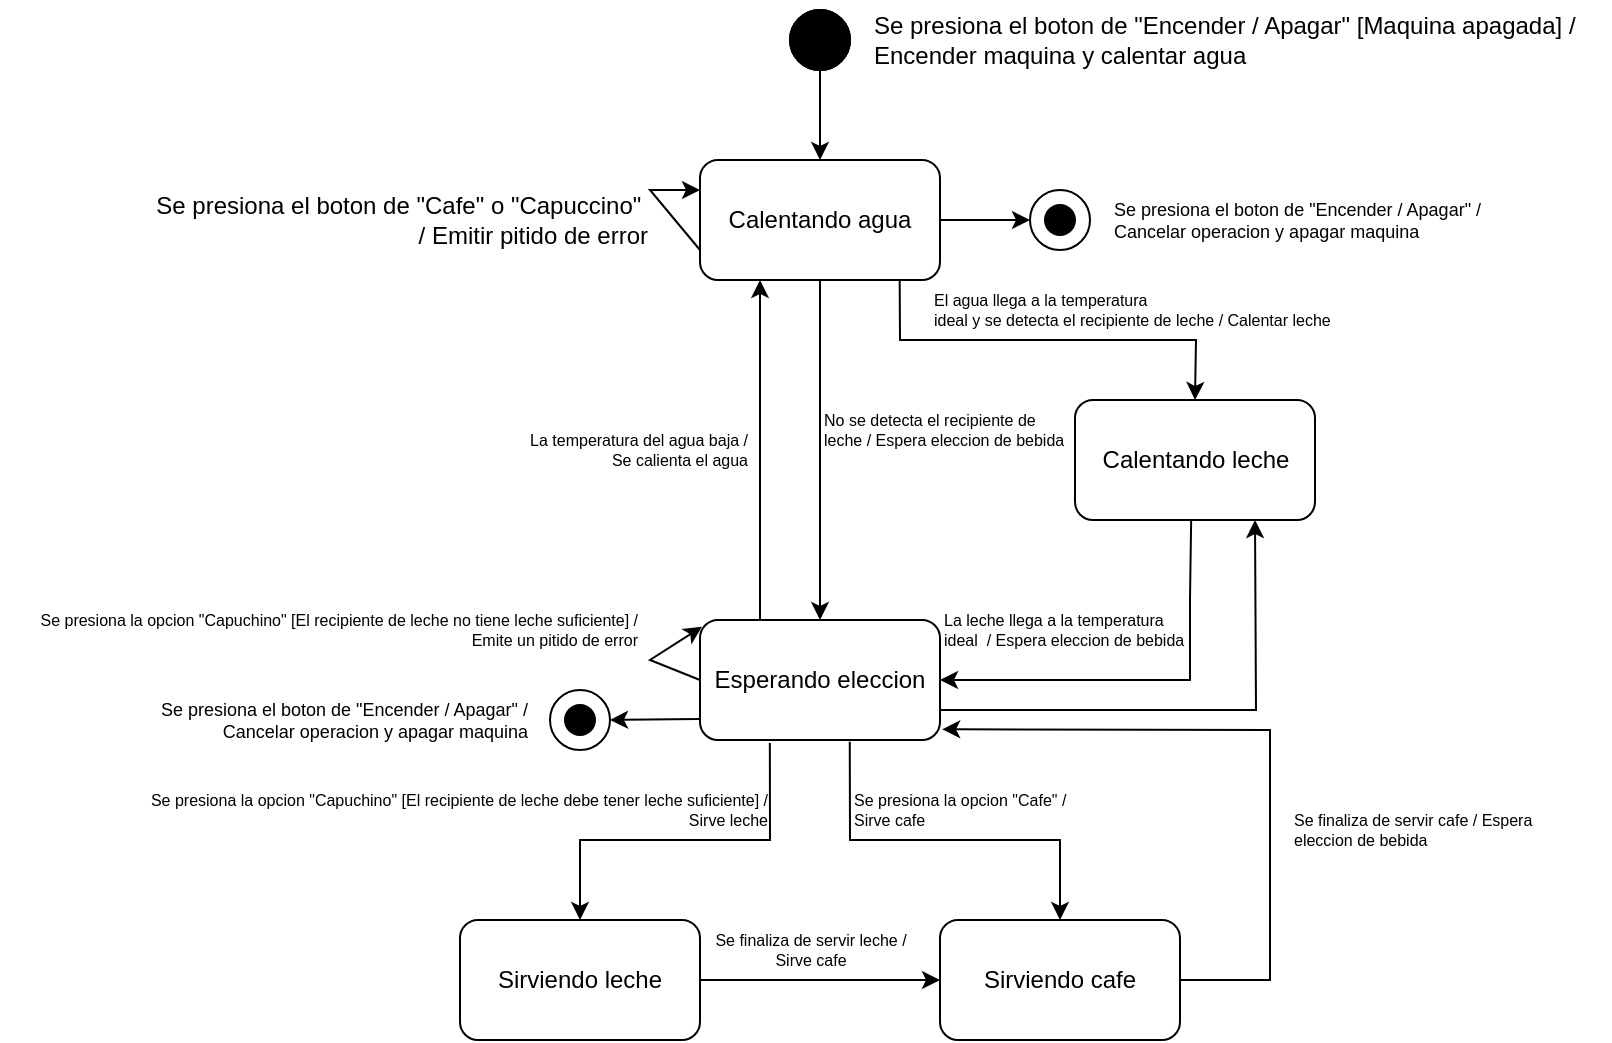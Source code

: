 <mxfile version="24.8.3">
  <diagram name="Page-1" id="7meJ4TguWpIimtt2nCbU">
    <mxGraphModel dx="810" dy="468" grid="1" gridSize="10" guides="1" tooltips="1" connect="1" arrows="1" fold="1" page="1" pageScale="1" pageWidth="850" pageHeight="1100" math="0" shadow="0">
      <root>
        <mxCell id="0" />
        <mxCell id="1" parent="0" />
        <mxCell id="Q2jFAfs4uQEABFIioy76-4" value="" style="edgeStyle=orthogonalEdgeStyle;rounded=0;orthogonalLoop=1;jettySize=auto;html=1;" edge="1" parent="1" source="Q2jFAfs4uQEABFIioy76-1" target="Q2jFAfs4uQEABFIioy76-3">
          <mxGeometry relative="1" as="geometry" />
        </mxCell>
        <mxCell id="Q2jFAfs4uQEABFIioy76-1" value="" style="ellipse;whiteSpace=wrap;html=1;aspect=fixed;fillColor=#000000;" vertex="1" parent="1">
          <mxGeometry x="410" y="65" width="30" height="30" as="geometry" />
        </mxCell>
        <mxCell id="Q2jFAfs4uQEABFIioy76-2" value="Se presiona el boton de &quot;Encender / Apagar&quot; [Maquina apagada] /&lt;div&gt;Encender maquina y calentar agua&lt;/div&gt;" style="text;html=1;align=left;verticalAlign=middle;resizable=0;points=[];autosize=1;strokeColor=none;fillColor=none;" vertex="1" parent="1">
          <mxGeometry x="450" y="60" width="370" height="40" as="geometry" />
        </mxCell>
        <mxCell id="Q2jFAfs4uQEABFIioy76-16" value="" style="edgeStyle=orthogonalEdgeStyle;rounded=0;orthogonalLoop=1;jettySize=auto;html=1;entryX=0;entryY=0.5;entryDx=0;entryDy=0;" edge="1" parent="1" source="Q2jFAfs4uQEABFIioy76-3" target="Q2jFAfs4uQEABFIioy76-14">
          <mxGeometry relative="1" as="geometry" />
        </mxCell>
        <mxCell id="Q2jFAfs4uQEABFIioy76-3" value="Calentando agua" style="rounded=1;whiteSpace=wrap;html=1;" vertex="1" parent="1">
          <mxGeometry x="365" y="140" width="120" height="60" as="geometry" />
        </mxCell>
        <mxCell id="Q2jFAfs4uQEABFIioy76-5" value="" style="endArrow=classic;html=1;rounded=0;exitX=0;exitY=0.75;exitDx=0;exitDy=0;entryX=0;entryY=0.25;entryDx=0;entryDy=0;" edge="1" parent="1" source="Q2jFAfs4uQEABFIioy76-3" target="Q2jFAfs4uQEABFIioy76-3">
          <mxGeometry width="50" height="50" relative="1" as="geometry">
            <mxPoint x="310" y="260" as="sourcePoint" />
            <mxPoint x="360" y="210" as="targetPoint" />
            <Array as="points">
              <mxPoint x="340" y="155" />
            </Array>
          </mxGeometry>
        </mxCell>
        <mxCell id="Q2jFAfs4uQEABFIioy76-6" value="Se presiona el boton de &quot;Cafe&quot; o &quot;Capuccino&quot;&amp;nbsp;&lt;div&gt;/&amp;nbsp;&lt;span style=&quot;background-color: initial;&quot;&gt;Emitir pitido de error&lt;/span&gt;&lt;/div&gt;" style="text;html=1;align=right;verticalAlign=middle;resizable=0;points=[];autosize=1;strokeColor=none;fillColor=none;" vertex="1" parent="1">
          <mxGeometry x="70" y="150" width="270" height="40" as="geometry" />
        </mxCell>
        <mxCell id="Q2jFAfs4uQEABFIioy76-13" value="" style="ellipse;whiteSpace=wrap;html=1;aspect=fixed;fillColor=#000000;" vertex="1" parent="1">
          <mxGeometry x="410" y="65" width="30" height="30" as="geometry" />
        </mxCell>
        <mxCell id="Q2jFAfs4uQEABFIioy76-14" value="" style="ellipse;whiteSpace=wrap;html=1;aspect=fixed;fillColor=#ffffff;" vertex="1" parent="1">
          <mxGeometry x="530" y="155" width="30" height="30" as="geometry" />
        </mxCell>
        <mxCell id="Q2jFAfs4uQEABFIioy76-15" value="" style="ellipse;whiteSpace=wrap;html=1;aspect=fixed;fillColor=#000000;" vertex="1" parent="1">
          <mxGeometry x="537.5" y="162.5" width="15" height="15" as="geometry" />
        </mxCell>
        <mxCell id="Q2jFAfs4uQEABFIioy76-17" value="Se presiona el boton de &quot;Encender / Apagar&quot; /&lt;div style=&quot;font-size: 9px;&quot;&gt;Cancelar&amp;nbsp;&lt;span style=&quot;background-color: initial; font-size: 9px;&quot;&gt;operacion y apagar maquina&lt;/span&gt;&lt;/div&gt;" style="text;html=1;align=left;verticalAlign=middle;resizable=0;points=[];autosize=1;strokeColor=none;fillColor=none;fontSize=9;" vertex="1" parent="1">
          <mxGeometry x="570" y="150" width="210" height="40" as="geometry" />
        </mxCell>
        <mxCell id="Q2jFAfs4uQEABFIioy76-18" value="Calentando leche" style="rounded=1;whiteSpace=wrap;html=1;" vertex="1" parent="1">
          <mxGeometry x="552.5" y="260" width="120" height="60" as="geometry" />
        </mxCell>
        <mxCell id="Q2jFAfs4uQEABFIioy76-19" value="Esperando eleccion" style="rounded=1;whiteSpace=wrap;html=1;" vertex="1" parent="1">
          <mxGeometry x="365" y="370" width="120" height="60" as="geometry" />
        </mxCell>
        <mxCell id="Q2jFAfs4uQEABFIioy76-20" value="" style="endArrow=classic;html=1;rounded=0;exitX=0.832;exitY=1;exitDx=0;exitDy=0;entryX=0.5;entryY=0;entryDx=0;entryDy=0;exitPerimeter=0;" edge="1" parent="1" source="Q2jFAfs4uQEABFIioy76-3" target="Q2jFAfs4uQEABFIioy76-18">
          <mxGeometry width="50" height="50" relative="1" as="geometry">
            <mxPoint x="410" y="290" as="sourcePoint" />
            <mxPoint x="460" y="240" as="targetPoint" />
            <Array as="points">
              <mxPoint x="465" y="230" />
              <mxPoint x="613" y="230" />
            </Array>
          </mxGeometry>
        </mxCell>
        <mxCell id="Q2jFAfs4uQEABFIioy76-21" value="&lt;div style=&quot;font-size: 8px;&quot;&gt;&lt;div style=&quot;font-size: 8px;&quot;&gt;&lt;span style=&quot;font-size: 8px;&quot;&gt;El agua llega a la temperatura&lt;br style=&quot;font-size: 8px;&quot;&gt;&lt;/span&gt;&lt;span style=&quot;font-size: 8px; background-color: initial;&quot;&gt;ideal&lt;/span&gt;&lt;span style=&quot;background-color: initial; font-size: 8px;&quot;&gt;&amp;nbsp;y se detecta el recipiente de leche / Calentar&amp;nbsp;&lt;/span&gt;&lt;span style=&quot;background-color: initial; font-size: 8px;&quot;&gt;leche&lt;/span&gt;&lt;/div&gt;&lt;/div&gt;" style="text;html=1;align=left;verticalAlign=middle;resizable=0;points=[];autosize=1;strokeColor=none;fillColor=none;fontSize=8;" vertex="1" parent="1">
          <mxGeometry x="480" y="200" width="220" height="30" as="geometry" />
        </mxCell>
        <mxCell id="Q2jFAfs4uQEABFIioy76-22" value="" style="endArrow=classic;html=1;rounded=0;entryX=1;entryY=0.5;entryDx=0;entryDy=0;exitX=0.484;exitY=0.995;exitDx=0;exitDy=0;exitPerimeter=0;" edge="1" parent="1" source="Q2jFAfs4uQEABFIioy76-18" target="Q2jFAfs4uQEABFIioy76-19">
          <mxGeometry width="50" height="50" relative="1" as="geometry">
            <mxPoint x="609" y="321" as="sourcePoint" />
            <mxPoint x="560" y="270" as="targetPoint" />
            <Array as="points">
              <mxPoint x="610" y="360" />
              <mxPoint x="610" y="400" />
            </Array>
          </mxGeometry>
        </mxCell>
        <mxCell id="Q2jFAfs4uQEABFIioy76-23" value="La leche llega a la temperatura&lt;div&gt;ideal&amp;nbsp;&amp;nbsp;&lt;span style=&quot;background-color: initial;&quot;&gt;/ Espera&amp;nbsp;&lt;/span&gt;&lt;span style=&quot;background-color: initial;&quot;&gt;eleccion de bebida&lt;/span&gt;&lt;/div&gt;" style="text;html=1;align=left;verticalAlign=middle;resizable=0;points=[];autosize=1;strokeColor=none;fillColor=none;fontSize=8;" vertex="1" parent="1">
          <mxGeometry x="485" y="360" width="140" height="30" as="geometry" />
        </mxCell>
        <mxCell id="Q2jFAfs4uQEABFIioy76-25" value="" style="endArrow=classic;html=1;rounded=0;exitX=1;exitY=0.75;exitDx=0;exitDy=0;entryX=0.75;entryY=1;entryDx=0;entryDy=0;" edge="1" parent="1" source="Q2jFAfs4uQEABFIioy76-19" target="Q2jFAfs4uQEABFIioy76-18">
          <mxGeometry width="50" height="50" relative="1" as="geometry">
            <mxPoint x="380" y="370" as="sourcePoint" />
            <mxPoint x="430" y="320" as="targetPoint" />
            <Array as="points">
              <mxPoint x="643" y="415" />
            </Array>
          </mxGeometry>
        </mxCell>
        <mxCell id="Q2jFAfs4uQEABFIioy76-26" value="La temperatura del agua baja /&lt;div&gt;Se calienta el agua&lt;/div&gt;" style="text;html=1;align=right;verticalAlign=middle;resizable=0;points=[];autosize=1;strokeColor=none;fillColor=none;fontSize=8;" vertex="1" parent="1">
          <mxGeometry x="260" y="270" width="130" height="30" as="geometry" />
        </mxCell>
        <mxCell id="Q2jFAfs4uQEABFIioy76-27" value="" style="endArrow=classic;html=1;rounded=0;exitX=0.5;exitY=1;exitDx=0;exitDy=0;entryX=0.5;entryY=0;entryDx=0;entryDy=0;" edge="1" parent="1" source="Q2jFAfs4uQEABFIioy76-3" target="Q2jFAfs4uQEABFIioy76-19">
          <mxGeometry width="50" height="50" relative="1" as="geometry">
            <mxPoint x="420" y="300" as="sourcePoint" />
            <mxPoint x="470" y="250" as="targetPoint" />
          </mxGeometry>
        </mxCell>
        <mxCell id="Q2jFAfs4uQEABFIioy76-28" value="&lt;div&gt;No se detecta el recipiente de&amp;nbsp;&lt;/div&gt;&lt;div&gt;leche&amp;nbsp;&lt;span style=&quot;background-color: initial;&quot;&gt;/ Espera&amp;nbsp;&lt;/span&gt;&lt;span style=&quot;background-color: initial;&quot;&gt;eleccion de bebida&lt;/span&gt;&lt;/div&gt;" style="text;html=1;align=left;verticalAlign=middle;resizable=0;points=[];autosize=1;strokeColor=none;fillColor=none;fontSize=8;" vertex="1" parent="1">
          <mxGeometry x="425" y="260" width="140" height="30" as="geometry" />
        </mxCell>
        <mxCell id="Q2jFAfs4uQEABFIioy76-29" value="" style="endArrow=classic;html=1;rounded=0;exitX=0.25;exitY=0;exitDx=0;exitDy=0;entryX=0.25;entryY=1;entryDx=0;entryDy=0;" edge="1" parent="1" source="Q2jFAfs4uQEABFIioy76-19" target="Q2jFAfs4uQEABFIioy76-3">
          <mxGeometry width="50" height="50" relative="1" as="geometry">
            <mxPoint x="370" y="310" as="sourcePoint" />
            <mxPoint x="420" y="260" as="targetPoint" />
          </mxGeometry>
        </mxCell>
        <mxCell id="Q2jFAfs4uQEABFIioy76-31" value="" style="ellipse;whiteSpace=wrap;html=1;aspect=fixed;fillColor=#ffffff;" vertex="1" parent="1">
          <mxGeometry x="290" y="405" width="30" height="30" as="geometry" />
        </mxCell>
        <mxCell id="Q2jFAfs4uQEABFIioy76-32" value="" style="ellipse;whiteSpace=wrap;html=1;aspect=fixed;fillColor=#000000;" vertex="1" parent="1">
          <mxGeometry x="297.5" y="412.5" width="15" height="15" as="geometry" />
        </mxCell>
        <mxCell id="Q2jFAfs4uQEABFIioy76-33" value="Se presiona el boton de &quot;Encender / Apagar&quot; /&lt;div style=&quot;font-size: 9px;&quot;&gt;Cancelar&amp;nbsp;&lt;span style=&quot;background-color: initial; font-size: 9px;&quot;&gt;operacion y apagar maquina&lt;/span&gt;&lt;/div&gt;" style="text;html=1;align=right;verticalAlign=middle;resizable=0;points=[];autosize=1;strokeColor=none;fillColor=none;fontSize=9;" vertex="1" parent="1">
          <mxGeometry x="70" y="400" width="210" height="40" as="geometry" />
        </mxCell>
        <mxCell id="Q2jFAfs4uQEABFIioy76-34" value="" style="endArrow=classic;html=1;rounded=0;exitX=-0.004;exitY=0.825;exitDx=0;exitDy=0;entryX=1;entryY=0.5;entryDx=0;entryDy=0;exitPerimeter=0;" edge="1" parent="1" source="Q2jFAfs4uQEABFIioy76-19" target="Q2jFAfs4uQEABFIioy76-31">
          <mxGeometry width="50" height="50" relative="1" as="geometry">
            <mxPoint x="350" y="280" as="sourcePoint" />
            <mxPoint x="400" y="230" as="targetPoint" />
          </mxGeometry>
        </mxCell>
        <mxCell id="Q2jFAfs4uQEABFIioy76-35" value="Sirviendo cafe" style="rounded=1;whiteSpace=wrap;html=1;" vertex="1" parent="1">
          <mxGeometry x="485" y="520" width="120" height="60" as="geometry" />
        </mxCell>
        <mxCell id="Q2jFAfs4uQEABFIioy76-36" value="Sirviendo leche" style="rounded=1;whiteSpace=wrap;html=1;" vertex="1" parent="1">
          <mxGeometry x="245" y="520" width="120" height="60" as="geometry" />
        </mxCell>
        <mxCell id="Q2jFAfs4uQEABFIioy76-37" value="" style="endArrow=classic;html=1;rounded=0;exitX=0.291;exitY=1.026;exitDx=0;exitDy=0;entryX=0.5;entryY=0;entryDx=0;entryDy=0;exitPerimeter=0;" edge="1" parent="1" source="Q2jFAfs4uQEABFIioy76-19" target="Q2jFAfs4uQEABFIioy76-36">
          <mxGeometry width="50" height="50" relative="1" as="geometry">
            <mxPoint x="400" y="380" as="sourcePoint" />
            <mxPoint x="450" y="330" as="targetPoint" />
            <Array as="points">
              <mxPoint x="400" y="480" />
              <mxPoint x="305" y="480" />
            </Array>
          </mxGeometry>
        </mxCell>
        <mxCell id="Q2jFAfs4uQEABFIioy76-38" value="Se presiona la opcion &quot;Capuchino&quot; [El recipiente de leche debe tener leche suficiente] /&lt;div&gt;Sirve leche&lt;/div&gt;" style="text;html=1;align=right;verticalAlign=middle;resizable=0;points=[];autosize=1;strokeColor=none;fillColor=none;fontSize=8;" vertex="1" parent="1">
          <mxGeometry x="70" y="450" width="330" height="30" as="geometry" />
        </mxCell>
        <mxCell id="Q2jFAfs4uQEABFIioy76-39" value="" style="endArrow=classic;html=1;rounded=0;exitX=1;exitY=0.5;exitDx=0;exitDy=0;entryX=0;entryY=0.5;entryDx=0;entryDy=0;" edge="1" parent="1" source="Q2jFAfs4uQEABFIioy76-36" target="Q2jFAfs4uQEABFIioy76-35">
          <mxGeometry width="50" height="50" relative="1" as="geometry">
            <mxPoint x="450" y="440" as="sourcePoint" />
            <mxPoint x="500" y="390" as="targetPoint" />
          </mxGeometry>
        </mxCell>
        <mxCell id="Q2jFAfs4uQEABFIioy76-40" value="Se finaliza de servir leche /&lt;div&gt;Sirve cafe&lt;/div&gt;" style="text;html=1;align=center;verticalAlign=middle;resizable=0;points=[];autosize=1;strokeColor=none;fillColor=none;fontSize=8;" vertex="1" parent="1">
          <mxGeometry x="360" y="520" width="120" height="30" as="geometry" />
        </mxCell>
        <mxCell id="Q2jFAfs4uQEABFIioy76-41" value="" style="endArrow=classic;html=1;rounded=0;exitX=1;exitY=0.5;exitDx=0;exitDy=0;entryX=1.009;entryY=0.911;entryDx=0;entryDy=0;entryPerimeter=0;" edge="1" parent="1" source="Q2jFAfs4uQEABFIioy76-35" target="Q2jFAfs4uQEABFIioy76-19">
          <mxGeometry width="50" height="50" relative="1" as="geometry">
            <mxPoint x="450" y="440" as="sourcePoint" />
            <mxPoint x="500" y="390" as="targetPoint" />
            <Array as="points">
              <mxPoint x="650" y="550" />
              <mxPoint x="650" y="425" />
            </Array>
          </mxGeometry>
        </mxCell>
        <mxCell id="Q2jFAfs4uQEABFIioy76-42" value="Se finaliza de servir cafe / Espera&lt;div&gt;eleccion de bebida&lt;/div&gt;" style="text;html=1;align=left;verticalAlign=middle;resizable=0;points=[];autosize=1;strokeColor=none;fillColor=none;fontSize=8;" vertex="1" parent="1">
          <mxGeometry x="660" y="460" width="140" height="30" as="geometry" />
        </mxCell>
        <mxCell id="Q2jFAfs4uQEABFIioy76-43" value="" style="endArrow=classic;html=1;rounded=0;exitX=0.624;exitY=1.014;exitDx=0;exitDy=0;exitPerimeter=0;entryX=0.5;entryY=0;entryDx=0;entryDy=0;" edge="1" parent="1" source="Q2jFAfs4uQEABFIioy76-19" target="Q2jFAfs4uQEABFIioy76-35">
          <mxGeometry width="50" height="50" relative="1" as="geometry">
            <mxPoint x="450" y="440" as="sourcePoint" />
            <mxPoint x="500" y="390" as="targetPoint" />
            <Array as="points">
              <mxPoint x="440" y="480" />
              <mxPoint x="545" y="480" />
            </Array>
          </mxGeometry>
        </mxCell>
        <mxCell id="Q2jFAfs4uQEABFIioy76-44" value="Se presiona la opcion &quot;Cafe&quot; /&lt;div&gt;Sirve cafe&lt;/div&gt;" style="text;html=1;align=left;verticalAlign=middle;resizable=0;points=[];autosize=1;strokeColor=none;fillColor=none;fontSize=8;" vertex="1" parent="1">
          <mxGeometry x="440" y="450" width="130" height="30" as="geometry" />
        </mxCell>
        <mxCell id="Q2jFAfs4uQEABFIioy76-45" value="" style="endArrow=classic;html=1;rounded=0;exitX=0;exitY=0.5;exitDx=0;exitDy=0;entryX=0.008;entryY=0.056;entryDx=0;entryDy=0;entryPerimeter=0;" edge="1" parent="1" source="Q2jFAfs4uQEABFIioy76-19" target="Q2jFAfs4uQEABFIioy76-19">
          <mxGeometry width="50" height="50" relative="1" as="geometry">
            <mxPoint x="270" y="390" as="sourcePoint" />
            <mxPoint x="320" y="340" as="targetPoint" />
            <Array as="points">
              <mxPoint x="340" y="390" />
            </Array>
          </mxGeometry>
        </mxCell>
        <mxCell id="Q2jFAfs4uQEABFIioy76-47" value="Se presiona la opcion &quot;Capuchino&quot; [El recipiente de leche no tiene leche suficiente] /&lt;div&gt;Emite un pitido de error&lt;/div&gt;" style="text;html=1;align=right;verticalAlign=middle;resizable=0;points=[];autosize=1;strokeColor=none;fillColor=none;fontSize=8;" vertex="1" parent="1">
          <mxGeometry x="15" y="360" width="320" height="30" as="geometry" />
        </mxCell>
      </root>
    </mxGraphModel>
  </diagram>
</mxfile>

